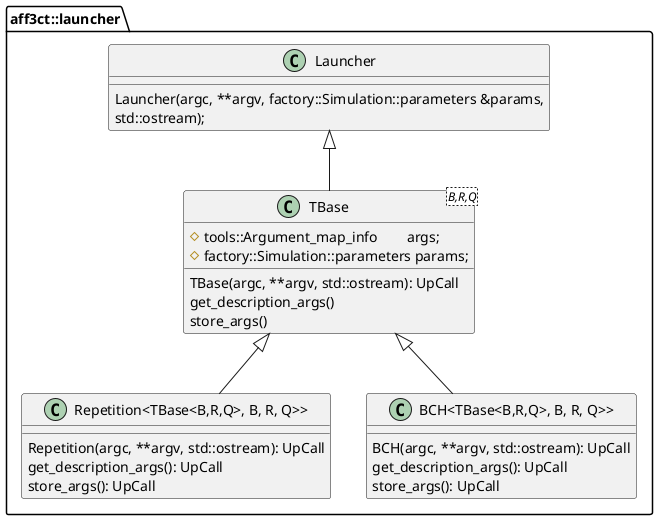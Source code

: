 @startuml
namespace aff3ct::launcher {
class Launcher {
    Launcher(argc, **argv, factory::Simulation::parameters &params, 
                std::ostream);
}
class "TBase<B,R,Q>" as TBase {
    TBase(argc, **argv, std::ostream): UpCall
    get_description_args()
    store_args()
    #tools::Argument_map_info        args;   
    #factory::Simulation::parameters params;
}

class "Repetition<TBase<B,R,Q>, B, R, Q>>" as Repetition {
    Repetition(argc, **argv, std::ostream): UpCall
    get_description_args(): UpCall
    store_args(): UpCall
}
class "BCH<TBase<B,R,Q>, B, R, Q>>" as BCH {
    BCH(argc, **argv, std::ostream): UpCall
    get_description_args(): UpCall
    store_args(): UpCall
}

Launcher <|-- TBase 
TBase <|-- Repetition
TBase <|-- BCH
}
@enduml

